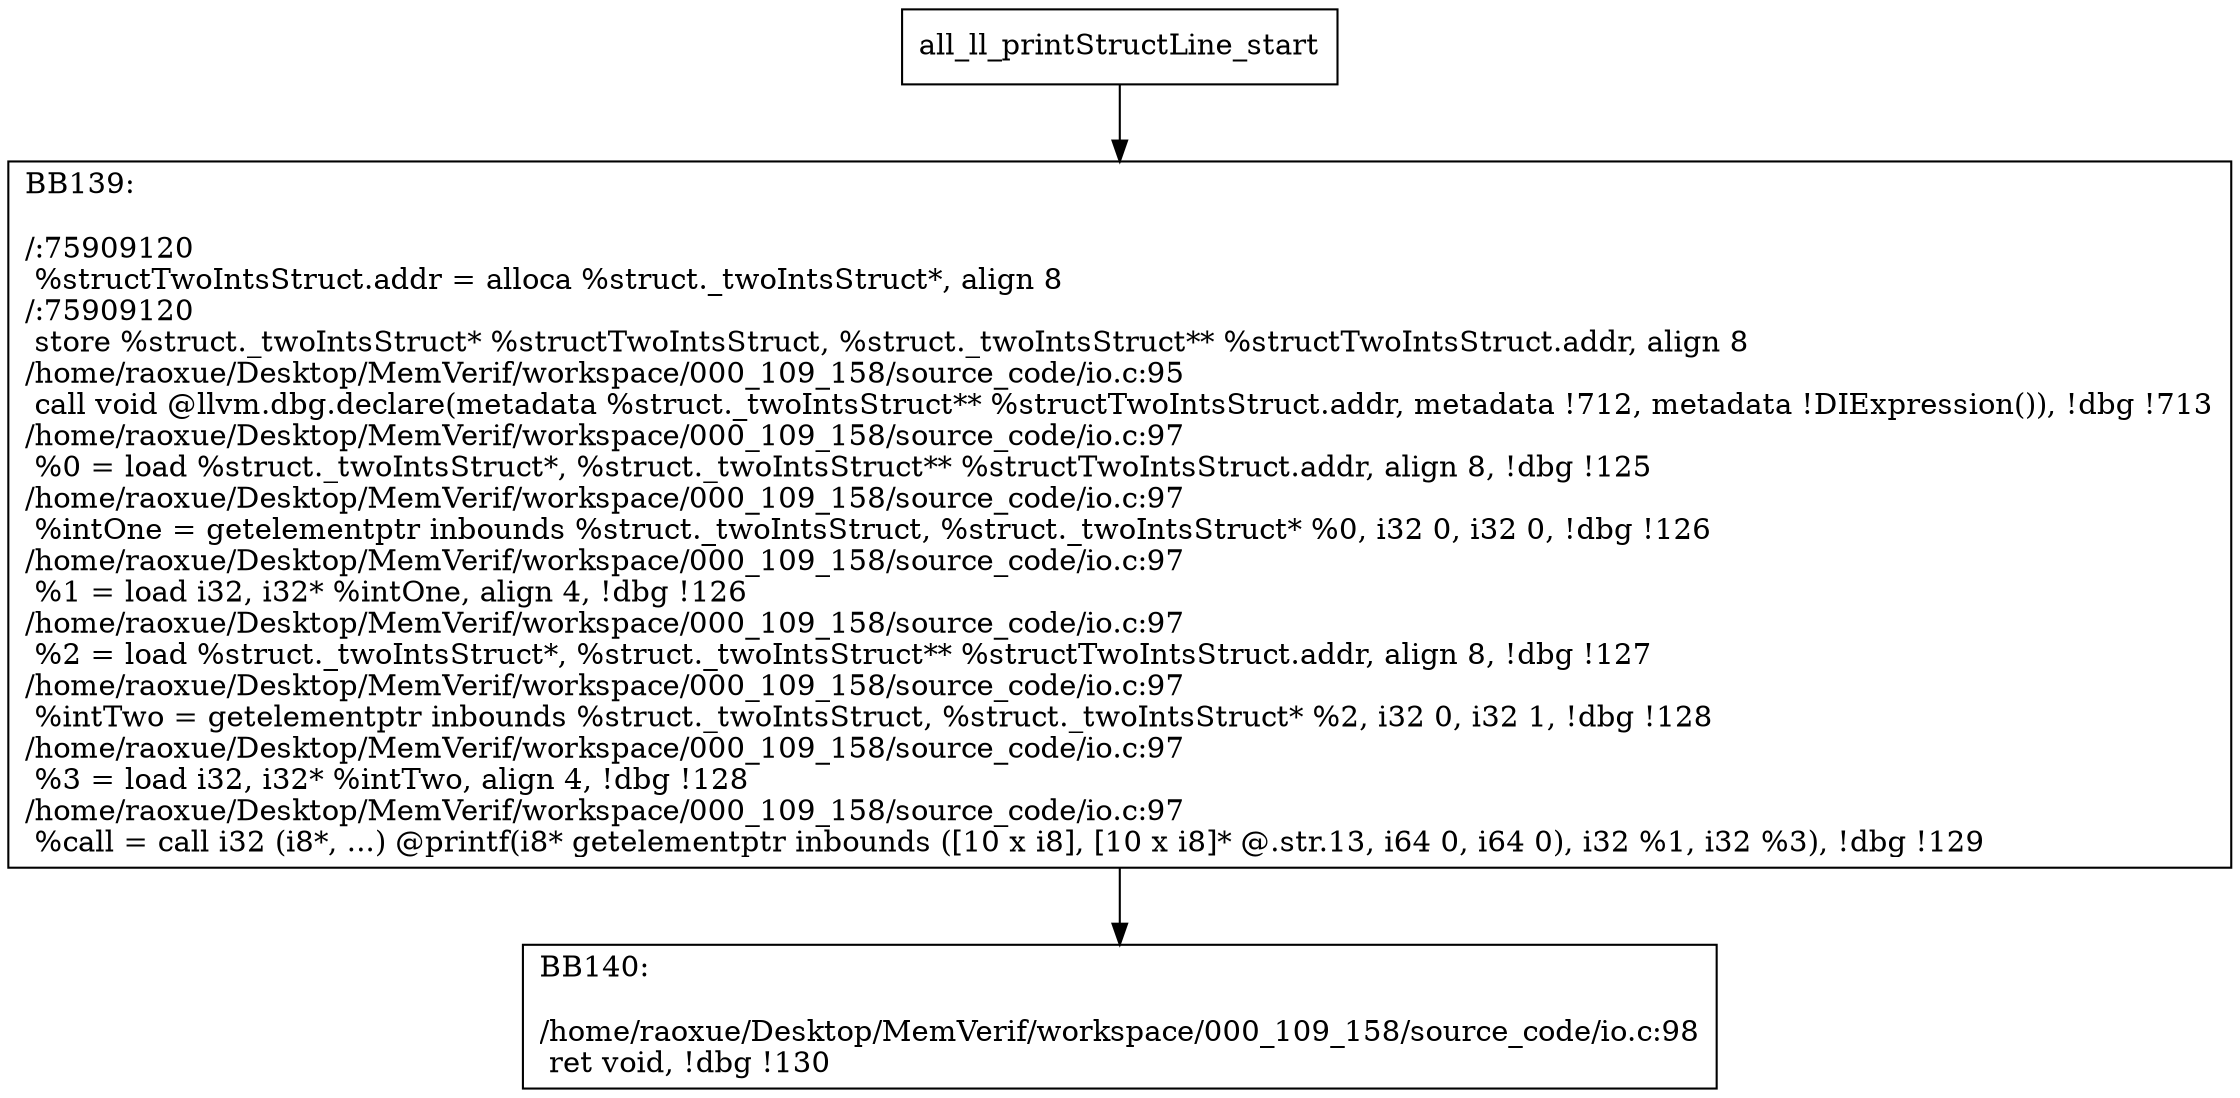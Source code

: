 digraph "CFG for'all_ll_printStructLine' function" {
	BBall_ll_printStructLine_start[shape=record,label="{all_ll_printStructLine_start}"];
	BBall_ll_printStructLine_start-> all_ll_printStructLineBB139;
	all_ll_printStructLineBB139 [shape=record, label="{BB139:\l\l/:75909120\l
  %structTwoIntsStruct.addr = alloca %struct._twoIntsStruct*, align 8\l
/:75909120\l
  store %struct._twoIntsStruct* %structTwoIntsStruct, %struct._twoIntsStruct** %structTwoIntsStruct.addr, align 8\l
/home/raoxue/Desktop/MemVerif/workspace/000_109_158/source_code/io.c:95\l
  call void @llvm.dbg.declare(metadata %struct._twoIntsStruct** %structTwoIntsStruct.addr, metadata !712, metadata !DIExpression()), !dbg !713\l
/home/raoxue/Desktop/MemVerif/workspace/000_109_158/source_code/io.c:97\l
  %0 = load %struct._twoIntsStruct*, %struct._twoIntsStruct** %structTwoIntsStruct.addr, align 8, !dbg !125\l
/home/raoxue/Desktop/MemVerif/workspace/000_109_158/source_code/io.c:97\l
  %intOne = getelementptr inbounds %struct._twoIntsStruct, %struct._twoIntsStruct* %0, i32 0, i32 0, !dbg !126\l
/home/raoxue/Desktop/MemVerif/workspace/000_109_158/source_code/io.c:97\l
  %1 = load i32, i32* %intOne, align 4, !dbg !126\l
/home/raoxue/Desktop/MemVerif/workspace/000_109_158/source_code/io.c:97\l
  %2 = load %struct._twoIntsStruct*, %struct._twoIntsStruct** %structTwoIntsStruct.addr, align 8, !dbg !127\l
/home/raoxue/Desktop/MemVerif/workspace/000_109_158/source_code/io.c:97\l
  %intTwo = getelementptr inbounds %struct._twoIntsStruct, %struct._twoIntsStruct* %2, i32 0, i32 1, !dbg !128\l
/home/raoxue/Desktop/MemVerif/workspace/000_109_158/source_code/io.c:97\l
  %3 = load i32, i32* %intTwo, align 4, !dbg !128\l
/home/raoxue/Desktop/MemVerif/workspace/000_109_158/source_code/io.c:97\l
  %call = call i32 (i8*, ...) @printf(i8* getelementptr inbounds ([10 x i8], [10 x i8]* @.str.13, i64 0, i64 0), i32 %1, i32 %3), !dbg !129\l
}"];
	all_ll_printStructLineBB139-> all_ll_printStructLineBB140;
	all_ll_printStructLineBB140 [shape=record, label="{BB140:\l\l/home/raoxue/Desktop/MemVerif/workspace/000_109_158/source_code/io.c:98\l
  ret void, !dbg !130\l
}"];
}
